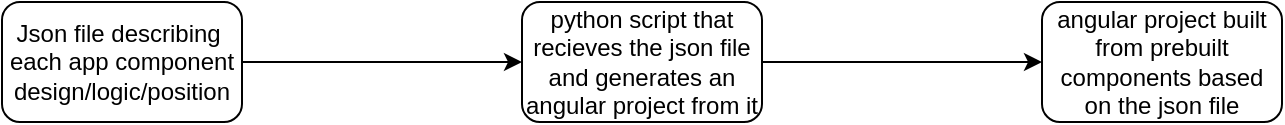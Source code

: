 <mxfile version="21.1.1" type="device">
  <diagram name="Page-1" id="XrrPhVqs9MF-Snal45Wn">
    <mxGraphModel dx="1290" dy="522" grid="1" gridSize="10" guides="1" tooltips="1" connect="1" arrows="1" fold="1" page="1" pageScale="1" pageWidth="850" pageHeight="1100" math="0" shadow="0">
      <root>
        <mxCell id="0" />
        <mxCell id="1" parent="0" />
        <mxCell id="bdxxHTVSKjtBM_T1O4ae-4" style="edgeStyle=orthogonalEdgeStyle;rounded=0;orthogonalLoop=1;jettySize=auto;html=1;" edge="1" parent="1" source="bdxxHTVSKjtBM_T1O4ae-1" target="bdxxHTVSKjtBM_T1O4ae-2">
          <mxGeometry relative="1" as="geometry" />
        </mxCell>
        <mxCell id="bdxxHTVSKjtBM_T1O4ae-1" value="Json file describing&amp;nbsp;&lt;br&gt;each app component&lt;br&gt;design/logic/position" style="rounded=1;whiteSpace=wrap;html=1;" vertex="1" parent="1">
          <mxGeometry x="40" y="80" width="120" height="60" as="geometry" />
        </mxCell>
        <mxCell id="bdxxHTVSKjtBM_T1O4ae-5" style="edgeStyle=orthogonalEdgeStyle;rounded=0;orthogonalLoop=1;jettySize=auto;html=1;entryX=0;entryY=0.5;entryDx=0;entryDy=0;" edge="1" parent="1" source="bdxxHTVSKjtBM_T1O4ae-2" target="bdxxHTVSKjtBM_T1O4ae-3">
          <mxGeometry relative="1" as="geometry" />
        </mxCell>
        <mxCell id="bdxxHTVSKjtBM_T1O4ae-2" value="python script that recieves the json file and generates an angular project from it" style="rounded=1;whiteSpace=wrap;html=1;" vertex="1" parent="1">
          <mxGeometry x="300" y="80" width="120" height="60" as="geometry" />
        </mxCell>
        <mxCell id="bdxxHTVSKjtBM_T1O4ae-3" value="angular project built from prebuilt components based on the json file" style="rounded=1;whiteSpace=wrap;html=1;" vertex="1" parent="1">
          <mxGeometry x="560" y="80" width="120" height="60" as="geometry" />
        </mxCell>
      </root>
    </mxGraphModel>
  </diagram>
</mxfile>
